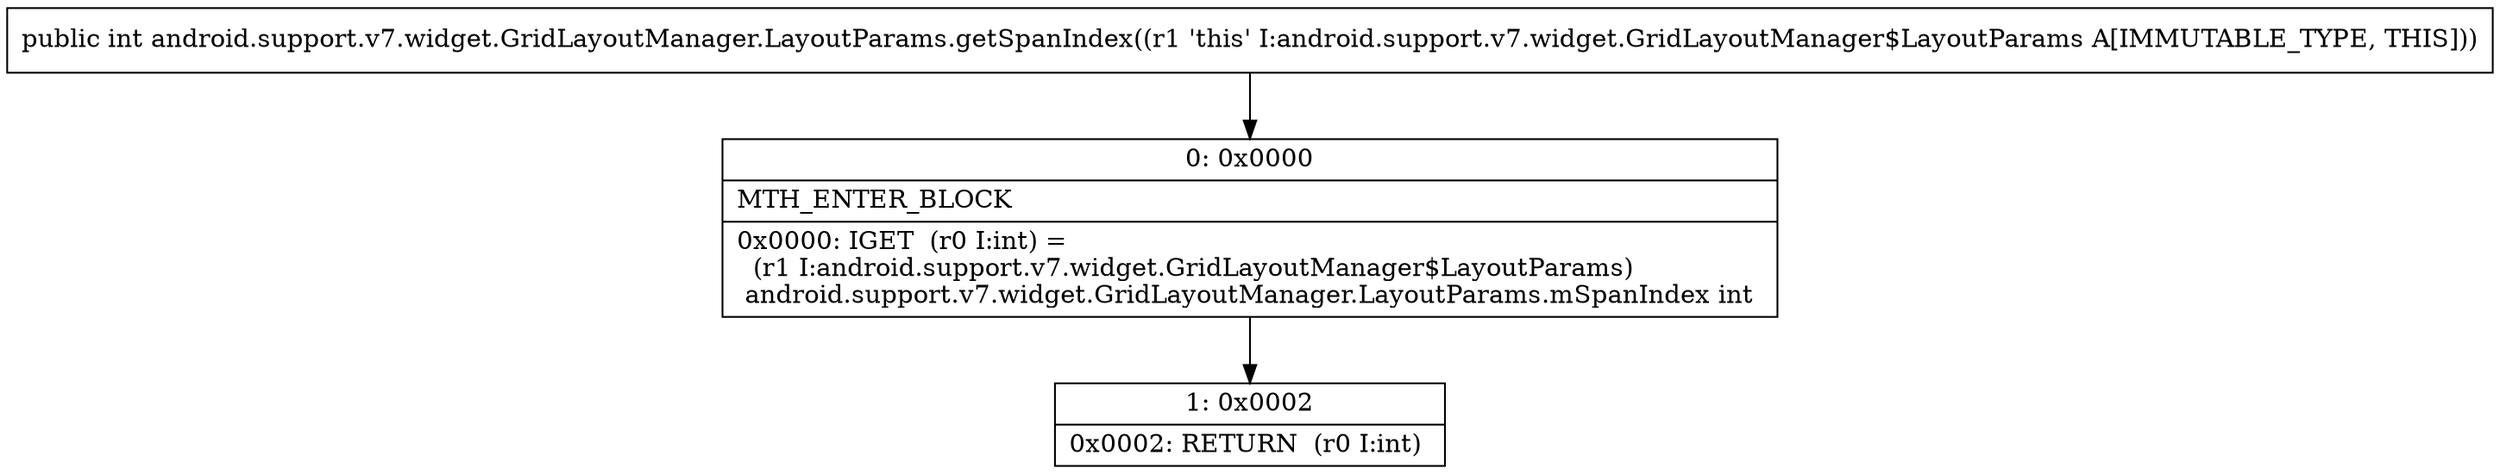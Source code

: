 digraph "CFG forandroid.support.v7.widget.GridLayoutManager.LayoutParams.getSpanIndex()I" {
Node_0 [shape=record,label="{0\:\ 0x0000|MTH_ENTER_BLOCK\l|0x0000: IGET  (r0 I:int) = \l  (r1 I:android.support.v7.widget.GridLayoutManager$LayoutParams)\l android.support.v7.widget.GridLayoutManager.LayoutParams.mSpanIndex int \l}"];
Node_1 [shape=record,label="{1\:\ 0x0002|0x0002: RETURN  (r0 I:int) \l}"];
MethodNode[shape=record,label="{public int android.support.v7.widget.GridLayoutManager.LayoutParams.getSpanIndex((r1 'this' I:android.support.v7.widget.GridLayoutManager$LayoutParams A[IMMUTABLE_TYPE, THIS])) }"];
MethodNode -> Node_0;
Node_0 -> Node_1;
}

